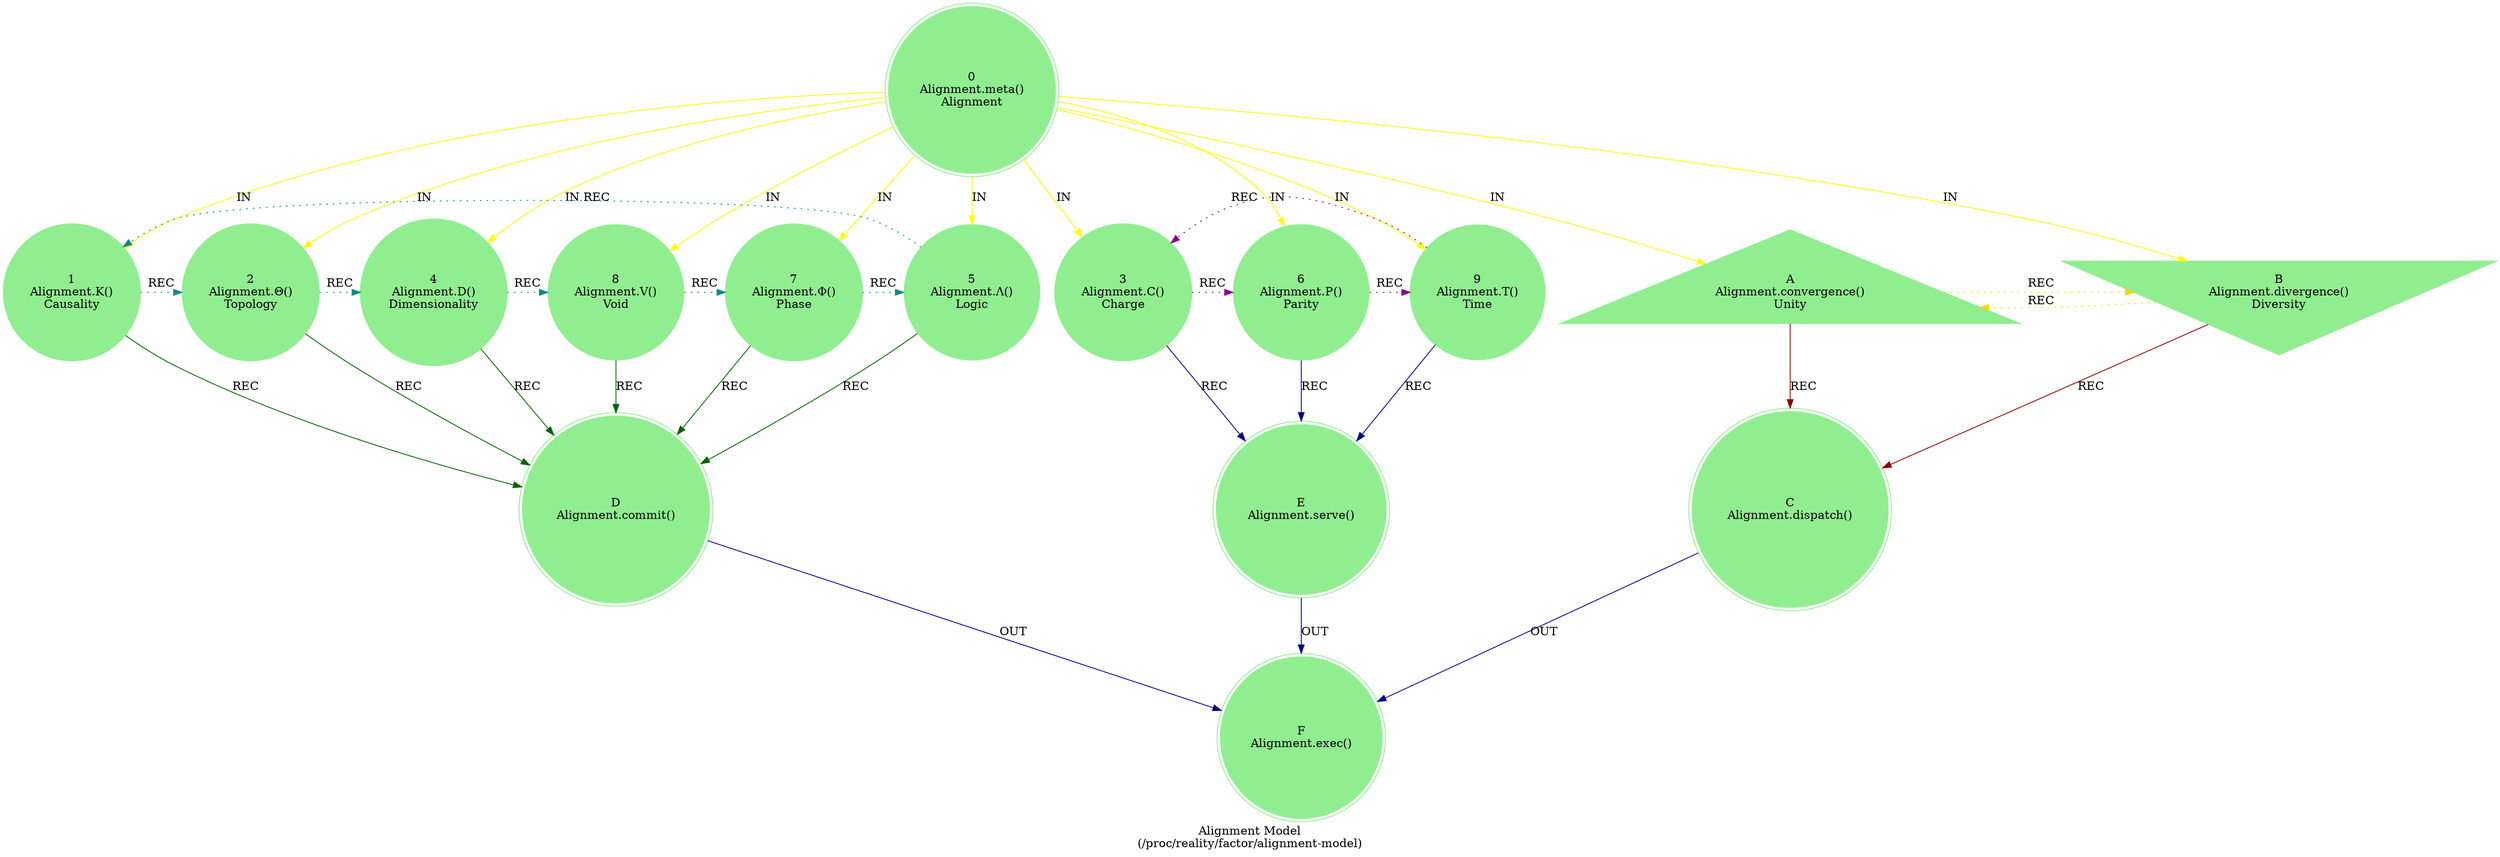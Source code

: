 strict digraph AlignmentModel {
    label = "Alignment Model\n(/proc/reality/factor/alignment-model)";
    style = filled;
    color = lightgray;
    node [shape = circle; style = filled; color = lightgreen;];
    
    // Alignment Model
    // r0::meta();r1,r2,r4,r8,r7,r5;r3,r6,r;ra::receive(),rb::send(),rc::dispatch(),rd::commit(),re::serve(),rf::exec()
    spark_0_alignment_seed_t [label = "0\nAlignment.meta()\nAlignment";shape = doublecircle;comment = "Raw potential (unformatted).";];
    spark_1_alignment_seed_t [label = "1\nAlignment.K()\nCausality";shape = circle;comment = "Planck-time cause/effect links. QFT (S-matrix), Digital Physics";];
    spark_2_alignment_seed_t [label = "2\nAlignment.Θ()\nTopology";shape = circle;comment = "Connectivity (entanglement, wormholes). M-theory (branes), QFT (ER=EPR)";];
    spark_4_alignment_seed_t [label = "4\nAlignment.D()\nDimensionality";shape = circle;comment = "Number of compact/unfolded dimensions. M-theory (Calabi-Yau)";];
    spark_8_alignment_seed_t [label = "8\nAlignment.V()\nVoid";shape = circle;comment = "Null state (deletion/entropy sink). Information Theory (Landauer)	";];
    spark_7_alignment_seed_t [label = "7\nAlignment.Φ()\nPhase";shape = circle;comment = "Particle/Wave toggle (quantum superposition). QFT (Feynman paths)";];
    spark_5_alignment_seed_t [label = "5\nAlignment.Λ()\nLogic";shape = circle;comment = "Boolean gates (AND/OR/NOT). Digital Physics (Fredkin)";];
    spark_3_alignment_seed_t [label = "3\nAlignment.C()\nCharge";shape = circle;comment = "Trinity (+, -, neutral). Fundamental polarity.";];
    spark_6_alignment_seed_t [label = "6\nAlignment.P()\nParity";shape = circle;comment = "Mirroring/negation (e.g., ¬x). Chiral symmetry breaking.";];
    spark_9_alignment_seed_t [label = "9\nAlignment.T()\nTime";shape = circle;comment = "Sequential vs. parallel processing. Cyclic flow/termination.";];
    spark_a_alignment_seed_t [label = "A\nAlignment.convergence()\nUnity";shape = triangle;comment = "Cosmic bus (information routing).";];
    spark_b_alignment_seed_t [label = "B\nAlignment.divergence()\nDiversity";shape = invtriangle;comment = "Cosmic bus (information routing).";];
    spark_c_alignment_seed_t [label = "C\nAlignment.dispatch()";shape = doublecircle;comment = "";];
    spark_d_alignment_seed_t [label = "D\nAlignment.commit()";shape = doublecircle;comment = "";];
    spark_e_alignment_seed_t [label = "E\nAlignment.serve()";shape = doublecircle;comment = "";];
    spark_f_alignment_seed_t [label = "F\nAlignment.exec()";shape = doublecircle;comment = "";];
    
    // IN = Input
    // OUT = Output
    // REC = Recursion
    spark_0_alignment_seed_t -> {spark_a_alignment_seed_t spark_b_alignment_seed_t spark_1_alignment_seed_t spark_2_alignment_seed_t spark_3_alignment_seed_t spark_4_alignment_seed_t spark_5_alignment_seed_t spark_6_alignment_seed_t spark_7_alignment_seed_t spark_8_alignment_seed_t spark_9_alignment_seed_t} [label = "IN"; color = yellow; comment = "";];
    
    {spark_a_alignment_seed_t spark_b_alignment_seed_t} -> spark_c_alignment_seed_t [label = "REC"; color = darkred; comment = "";];
    {spark_1_alignment_seed_t spark_2_alignment_seed_t spark_4_alignment_seed_t spark_8_alignment_seed_t spark_7_alignment_seed_t spark_5_alignment_seed_t} -> spark_d_alignment_seed_t [label = "REC"; color = darkgreen; comment = "";];
    {spark_3_alignment_seed_t spark_6_alignment_seed_t spark_9_alignment_seed_t} -> spark_e_alignment_seed_t [label = "REC"; color = darkblue; comment = "";];
    
    spark_1_alignment_seed_t -> spark_2_alignment_seed_t -> spark_4_alignment_seed_t -> spark_8_alignment_seed_t -> spark_7_alignment_seed_t -> spark_5_alignment_seed_t -> spark_1_alignment_seed_t [label = "REC"; color = darkcyan; comment = ""; style = dotted; constraint = false;];
    spark_3_alignment_seed_t -> spark_6_alignment_seed_t -> spark_9_alignment_seed_t -> spark_3_alignment_seed_t [label = "REC"; color = darkmagenta; comment = ""; style = dotted; constraint = false;];
    spark_a_alignment_seed_t -> spark_b_alignment_seed_t -> spark_a_alignment_seed_t [label = "REC"; color = gold; comment = ""; style = dotted; constraint = false;];
    
    {spark_c_alignment_seed_t spark_d_alignment_seed_t spark_e_alignment_seed_t} -> spark_f_alignment_seed_t [label = "OUT"; color = darkblue; comment = "";];
}